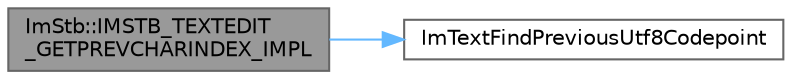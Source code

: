 digraph "ImStb::IMSTB_TEXTEDIT_GETPREVCHARINDEX_IMPL"
{
 // LATEX_PDF_SIZE
  bgcolor="transparent";
  edge [fontname=Helvetica,fontsize=10,labelfontname=Helvetica,labelfontsize=10];
  node [fontname=Helvetica,fontsize=10,shape=box,height=0.2,width=0.4];
  rankdir="LR";
  Node1 [id="Node000001",label="ImStb::IMSTB_TEXTEDIT\l_GETPREVCHARINDEX_IMPL",height=0.2,width=0.4,color="gray40", fillcolor="grey60", style="filled", fontcolor="black",tooltip=" "];
  Node1 -> Node2 [id="edge1_Node000001_Node000002",color="steelblue1",style="solid",tooltip=" "];
  Node2 [id="Node000002",label="ImTextFindPreviousUtf8Codepoint",height=0.2,width=0.4,color="grey40", fillcolor="white", style="filled",URL="$imgui_8cpp.html#ab969e1ebe01b7c2f6e0126c532a534d5",tooltip=" "];
}
